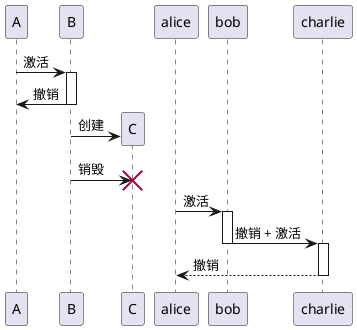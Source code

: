 @startuml
'https://plantuml.com/sequence-diagram


A -> B ++ : 激活
B -> A -- : 撤销

B -> C ** : 创建
B -> C !! : 销毁

alice -> bob ++ : 激活
bob -> charlie --++ : 撤销 + 激活
charlie --> alice -- : 撤销

@enduml
